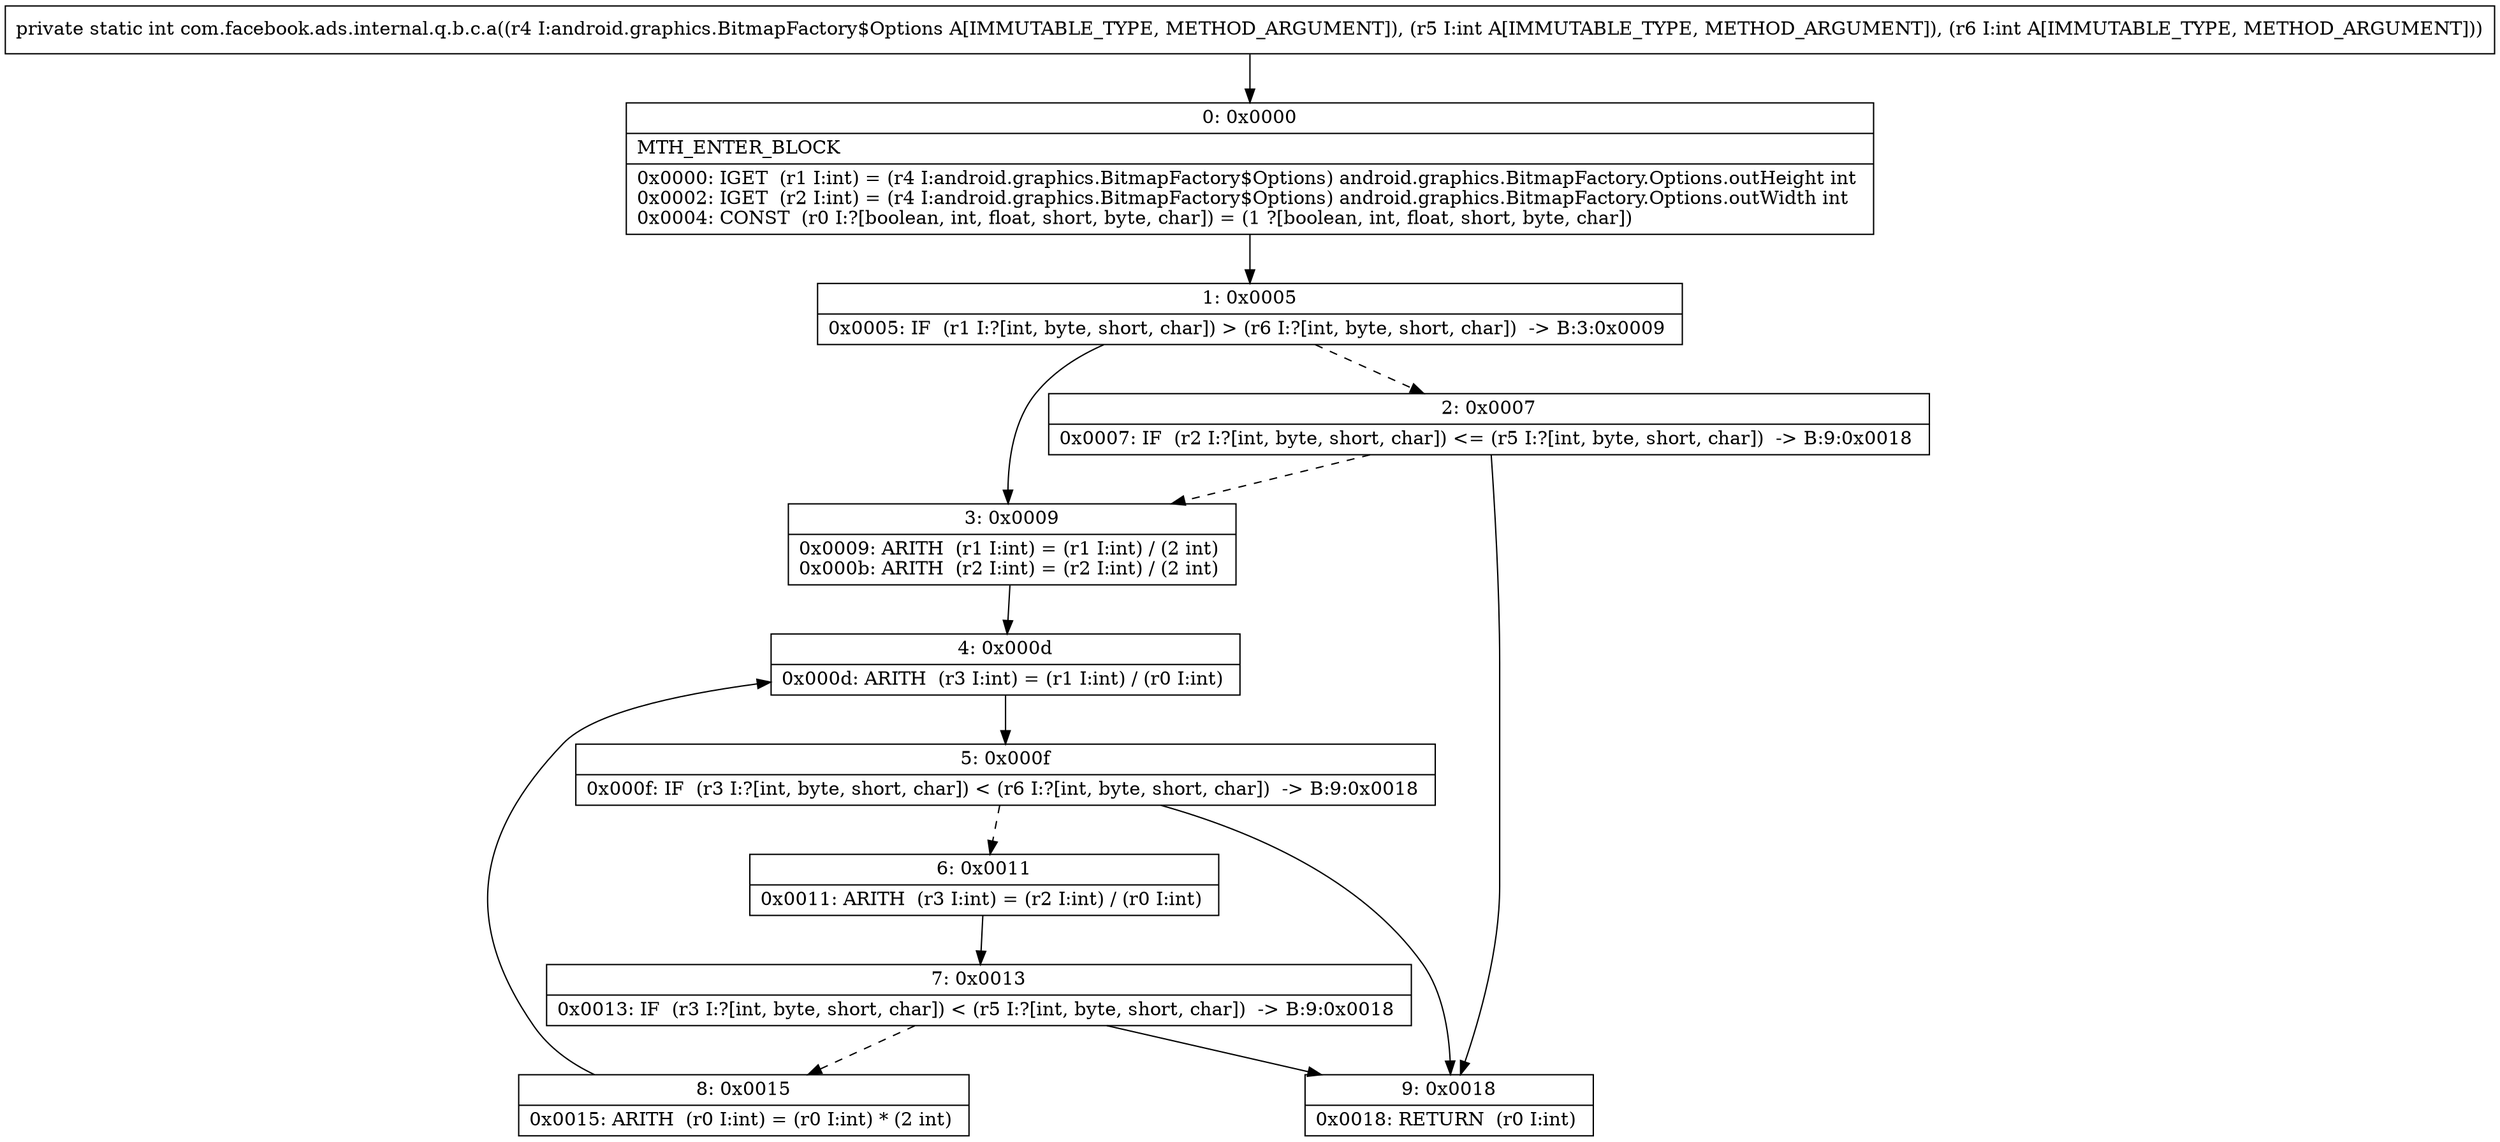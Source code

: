 digraph "CFG forcom.facebook.ads.internal.q.b.c.a(Landroid\/graphics\/BitmapFactory$Options;II)I" {
Node_0 [shape=record,label="{0\:\ 0x0000|MTH_ENTER_BLOCK\l|0x0000: IGET  (r1 I:int) = (r4 I:android.graphics.BitmapFactory$Options) android.graphics.BitmapFactory.Options.outHeight int \l0x0002: IGET  (r2 I:int) = (r4 I:android.graphics.BitmapFactory$Options) android.graphics.BitmapFactory.Options.outWidth int \l0x0004: CONST  (r0 I:?[boolean, int, float, short, byte, char]) = (1 ?[boolean, int, float, short, byte, char]) \l}"];
Node_1 [shape=record,label="{1\:\ 0x0005|0x0005: IF  (r1 I:?[int, byte, short, char]) \> (r6 I:?[int, byte, short, char])  \-\> B:3:0x0009 \l}"];
Node_2 [shape=record,label="{2\:\ 0x0007|0x0007: IF  (r2 I:?[int, byte, short, char]) \<= (r5 I:?[int, byte, short, char])  \-\> B:9:0x0018 \l}"];
Node_3 [shape=record,label="{3\:\ 0x0009|0x0009: ARITH  (r1 I:int) = (r1 I:int) \/ (2 int) \l0x000b: ARITH  (r2 I:int) = (r2 I:int) \/ (2 int) \l}"];
Node_4 [shape=record,label="{4\:\ 0x000d|0x000d: ARITH  (r3 I:int) = (r1 I:int) \/ (r0 I:int) \l}"];
Node_5 [shape=record,label="{5\:\ 0x000f|0x000f: IF  (r3 I:?[int, byte, short, char]) \< (r6 I:?[int, byte, short, char])  \-\> B:9:0x0018 \l}"];
Node_6 [shape=record,label="{6\:\ 0x0011|0x0011: ARITH  (r3 I:int) = (r2 I:int) \/ (r0 I:int) \l}"];
Node_7 [shape=record,label="{7\:\ 0x0013|0x0013: IF  (r3 I:?[int, byte, short, char]) \< (r5 I:?[int, byte, short, char])  \-\> B:9:0x0018 \l}"];
Node_8 [shape=record,label="{8\:\ 0x0015|0x0015: ARITH  (r0 I:int) = (r0 I:int) * (2 int) \l}"];
Node_9 [shape=record,label="{9\:\ 0x0018|0x0018: RETURN  (r0 I:int) \l}"];
MethodNode[shape=record,label="{private static int com.facebook.ads.internal.q.b.c.a((r4 I:android.graphics.BitmapFactory$Options A[IMMUTABLE_TYPE, METHOD_ARGUMENT]), (r5 I:int A[IMMUTABLE_TYPE, METHOD_ARGUMENT]), (r6 I:int A[IMMUTABLE_TYPE, METHOD_ARGUMENT])) }"];
MethodNode -> Node_0;
Node_0 -> Node_1;
Node_1 -> Node_2[style=dashed];
Node_1 -> Node_3;
Node_2 -> Node_3[style=dashed];
Node_2 -> Node_9;
Node_3 -> Node_4;
Node_4 -> Node_5;
Node_5 -> Node_6[style=dashed];
Node_5 -> Node_9;
Node_6 -> Node_7;
Node_7 -> Node_8[style=dashed];
Node_7 -> Node_9;
Node_8 -> Node_4;
}

